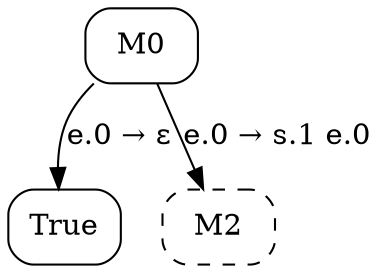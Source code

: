 digraph {
  node [shape=box, style=rounded];

  M0;
  M1 [label="True"];
  M0 -> M1 [label="e.0 → ε"];
  M2 [style="rounded,dashed"];
  M0 -> M2 [label="e.0 → s.1 e.0"];
}